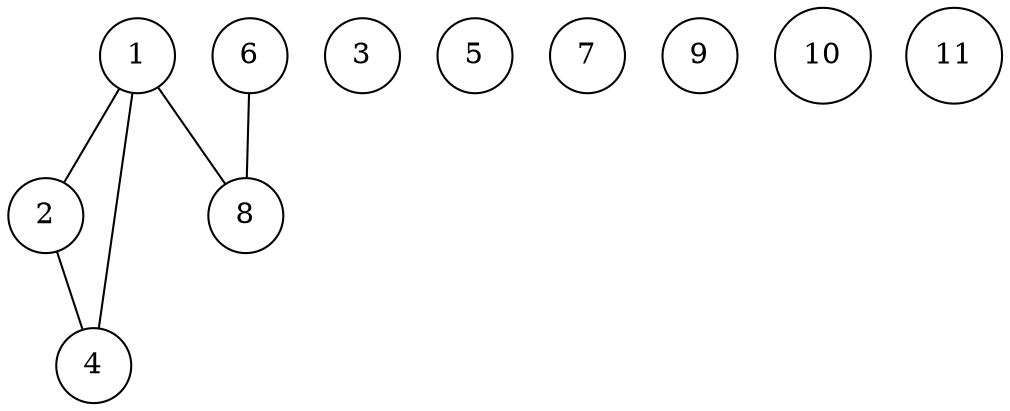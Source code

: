 graph ig {
    node [shape = circle];
1;
2;
3;
4;
5;
6;
7;
8;
9;
10;
11;
1 -- 8;
1 -- 4;
1 -- 2;
2 -- 4;
6 -- 8;
}

